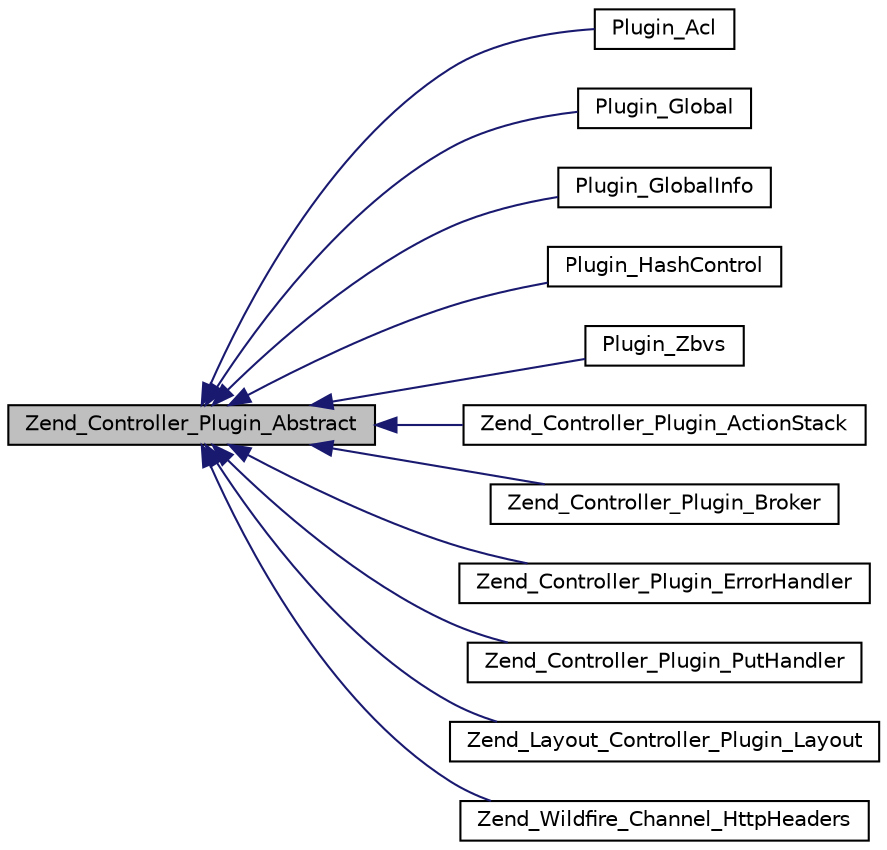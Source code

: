 digraph G
{
  edge [fontname="Helvetica",fontsize="10",labelfontname="Helvetica",labelfontsize="10"];
  node [fontname="Helvetica",fontsize="10",shape=record];
  rankdir="LR";
  Node1 [label="Zend_Controller_Plugin_Abstract",height=0.2,width=0.4,color="black", fillcolor="grey75", style="filled" fontcolor="black"];
  Node1 -> Node2 [dir="back",color="midnightblue",fontsize="10",style="solid",fontname="Helvetica"];
  Node2 [label="Plugin_Acl",height=0.2,width=0.4,color="black", fillcolor="white", style="filled",URL="$class_plugin___acl.html"];
  Node1 -> Node3 [dir="back",color="midnightblue",fontsize="10",style="solid",fontname="Helvetica"];
  Node3 [label="Plugin_Global",height=0.2,width=0.4,color="black", fillcolor="white", style="filled",URL="$class_plugin___global.html"];
  Node1 -> Node4 [dir="back",color="midnightblue",fontsize="10",style="solid",fontname="Helvetica"];
  Node4 [label="Plugin_GlobalInfo",height=0.2,width=0.4,color="black", fillcolor="white", style="filled",URL="$class_plugin___global_info.html"];
  Node1 -> Node5 [dir="back",color="midnightblue",fontsize="10",style="solid",fontname="Helvetica"];
  Node5 [label="Plugin_HashControl",height=0.2,width=0.4,color="black", fillcolor="white", style="filled",URL="$class_plugin___hash_control.html"];
  Node1 -> Node6 [dir="back",color="midnightblue",fontsize="10",style="solid",fontname="Helvetica"];
  Node6 [label="Plugin_Zbvs",height=0.2,width=0.4,color="black", fillcolor="white", style="filled",URL="$class_plugin___zbvs.html"];
  Node1 -> Node7 [dir="back",color="midnightblue",fontsize="10",style="solid",fontname="Helvetica"];
  Node7 [label="Zend_Controller_Plugin_ActionStack",height=0.2,width=0.4,color="black", fillcolor="white", style="filled",URL="$class_zend___controller___plugin___action_stack.html"];
  Node1 -> Node8 [dir="back",color="midnightblue",fontsize="10",style="solid",fontname="Helvetica"];
  Node8 [label="Zend_Controller_Plugin_Broker",height=0.2,width=0.4,color="black", fillcolor="white", style="filled",URL="$class_zend___controller___plugin___broker.html"];
  Node1 -> Node9 [dir="back",color="midnightblue",fontsize="10",style="solid",fontname="Helvetica"];
  Node9 [label="Zend_Controller_Plugin_ErrorHandler",height=0.2,width=0.4,color="black", fillcolor="white", style="filled",URL="$class_zend___controller___plugin___error_handler.html"];
  Node1 -> Node10 [dir="back",color="midnightblue",fontsize="10",style="solid",fontname="Helvetica"];
  Node10 [label="Zend_Controller_Plugin_PutHandler",height=0.2,width=0.4,color="black", fillcolor="white", style="filled",URL="$class_zend___controller___plugin___put_handler.html"];
  Node1 -> Node11 [dir="back",color="midnightblue",fontsize="10",style="solid",fontname="Helvetica"];
  Node11 [label="Zend_Layout_Controller_Plugin_Layout",height=0.2,width=0.4,color="black", fillcolor="white", style="filled",URL="$class_zend___layout___controller___plugin___layout.html"];
  Node1 -> Node12 [dir="back",color="midnightblue",fontsize="10",style="solid",fontname="Helvetica"];
  Node12 [label="Zend_Wildfire_Channel_HttpHeaders",height=0.2,width=0.4,color="black", fillcolor="white", style="filled",URL="$class_zend___wildfire___channel___http_headers.html"];
}
